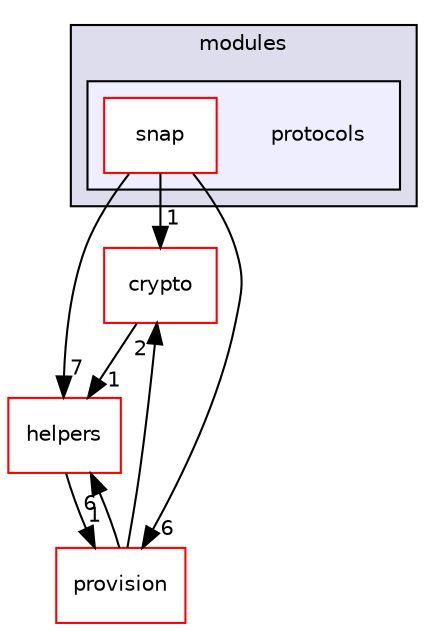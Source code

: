 digraph "protocols" {
  compound=true
  node [ fontsize="10", fontname="Helvetica"];
  edge [ labelfontsize="10", labelfontname="Helvetica"];
  subgraph clusterdir_e05d7e2b1ecd646af5bb94391405f3b5 {
    graph [ bgcolor="#ddddee", pencolor="black", label="modules" fontname="Helvetica", fontsize="10", URL="dir_e05d7e2b1ecd646af5bb94391405f3b5.html"]
  subgraph clusterdir_2bd68166f0904077a554350189b98b53 {
    graph [ bgcolor="#eeeeff", pencolor="black", label="" URL="dir_2bd68166f0904077a554350189b98b53.html"];
    dir_2bd68166f0904077a554350189b98b53 [shape=plaintext label="protocols"];
    dir_adff384897c6499a4d18fea487943bf4 [shape=box label="snap" color="red" fillcolor="white" style="filled" URL="dir_adff384897c6499a4d18fea487943bf4.html"];
  }
  }
  dir_fdd8a560e62e0c17cb1c1d2c36eb6160 [shape=box label="crypto" fillcolor="white" style="filled" color="red" URL="dir_fdd8a560e62e0c17cb1c1d2c36eb6160.html"];
  dir_861f50189fda057e6c57d1c1130602b3 [shape=box label="helpers" fillcolor="white" style="filled" color="red" URL="dir_861f50189fda057e6c57d1c1130602b3.html"];
  dir_82c980a174055921978dd849981d489c [shape=box label="provision" fillcolor="white" style="filled" color="red" URL="dir_82c980a174055921978dd849981d489c.html"];
  dir_adff384897c6499a4d18fea487943bf4->dir_fdd8a560e62e0c17cb1c1d2c36eb6160 [headlabel="1", labeldistance=1.5 headhref="dir_000044_000014.html"];
  dir_adff384897c6499a4d18fea487943bf4->dir_861f50189fda057e6c57d1c1130602b3 [headlabel="7", labeldistance=1.5 headhref="dir_000044_000052.html"];
  dir_adff384897c6499a4d18fea487943bf4->dir_82c980a174055921978dd849981d489c [headlabel="6", labeldistance=1.5 headhref="dir_000044_000068.html"];
  dir_861f50189fda057e6c57d1c1130602b3->dir_82c980a174055921978dd849981d489c [headlabel="1", labeldistance=1.5 headhref="dir_000052_000068.html"];
  dir_fdd8a560e62e0c17cb1c1d2c36eb6160->dir_861f50189fda057e6c57d1c1130602b3 [headlabel="1", labeldistance=1.5 headhref="dir_000014_000052.html"];
  dir_82c980a174055921978dd849981d489c->dir_fdd8a560e62e0c17cb1c1d2c36eb6160 [headlabel="2", labeldistance=1.5 headhref="dir_000068_000014.html"];
  dir_82c980a174055921978dd849981d489c->dir_861f50189fda057e6c57d1c1130602b3 [headlabel="6", labeldistance=1.5 headhref="dir_000068_000052.html"];
}
